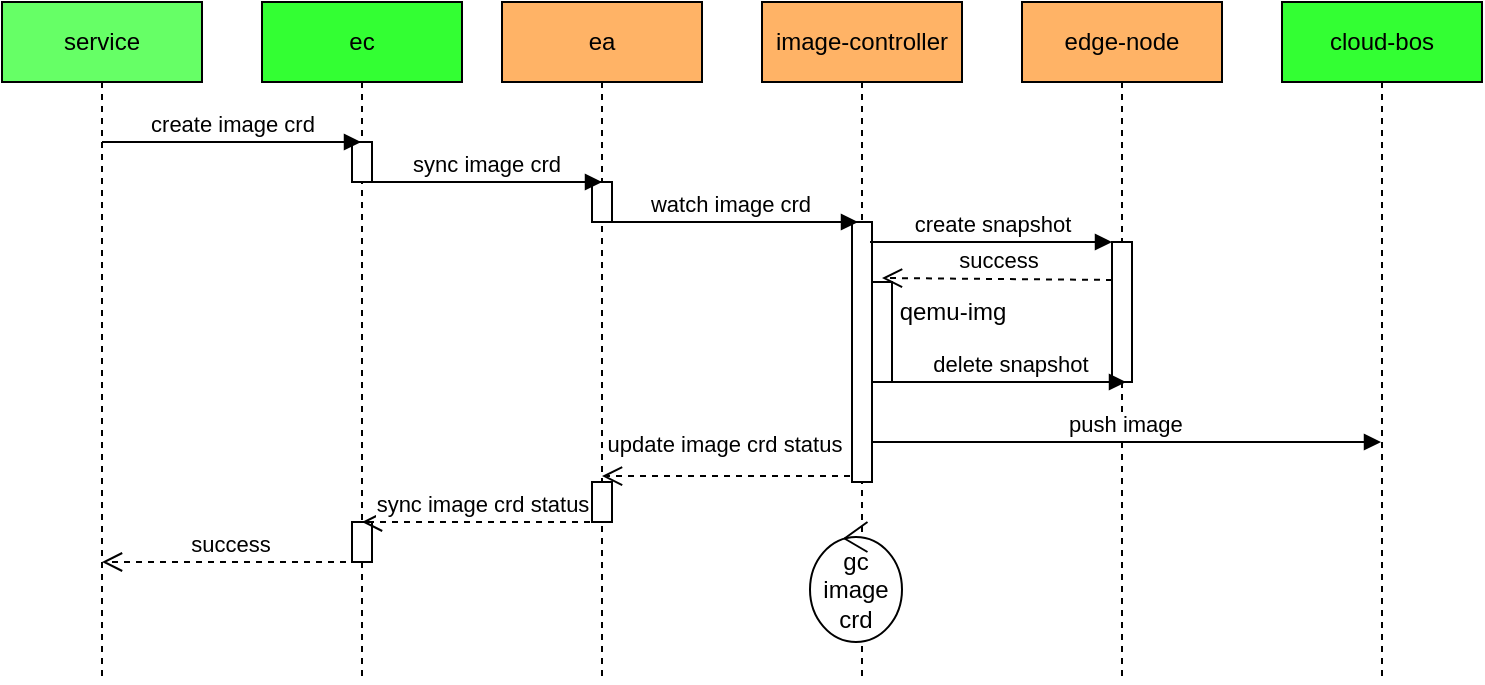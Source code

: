 <mxfile version="13.10.4" type="github"><diagram id="vDKrsg2r3aWzpiPaRx9S" name="Page-1"><mxGraphModel dx="743" dy="402" grid="1" gridSize="10" guides="1" tooltips="1" connect="1" arrows="1" fold="1" page="1" pageScale="1" pageWidth="827" pageHeight="1169" math="0" shadow="0"><root><mxCell id="0"/><mxCell id="1" parent="0"/><mxCell id="dqhMgl3KdzNjkr8ls9Ie-1" value="service" style="shape=umlLifeline;perimeter=lifelinePerimeter;whiteSpace=wrap;html=1;container=1;collapsible=0;recursiveResize=0;outlineConnect=0;fillColor=#66FF66;" vertex="1" parent="1"><mxGeometry x="10" y="30" width="100" height="340" as="geometry"/></mxCell><mxCell id="dqhMgl3KdzNjkr8ls9Ie-2" value="ec" style="shape=umlLifeline;perimeter=lifelinePerimeter;whiteSpace=wrap;html=1;container=1;collapsible=0;recursiveResize=0;outlineConnect=0;fillColor=#33FF33;" vertex="1" parent="1"><mxGeometry x="140" y="30" width="100" height="340" as="geometry"/></mxCell><mxCell id="dqhMgl3KdzNjkr8ls9Ie-12" value="" style="html=1;points=[];perimeter=orthogonalPerimeter;" vertex="1" parent="dqhMgl3KdzNjkr8ls9Ie-2"><mxGeometry x="45" y="70" width="10" height="20" as="geometry"/></mxCell><mxCell id="dqhMgl3KdzNjkr8ls9Ie-29" value="" style="html=1;points=[];perimeter=orthogonalPerimeter;" vertex="1" parent="dqhMgl3KdzNjkr8ls9Ie-2"><mxGeometry x="45" y="260" width="10" height="20" as="geometry"/></mxCell><mxCell id="dqhMgl3KdzNjkr8ls9Ie-3" value="ea" style="shape=umlLifeline;perimeter=lifelinePerimeter;whiteSpace=wrap;html=1;container=1;collapsible=0;recursiveResize=0;outlineConnect=0;fillColor=#FFB366;" vertex="1" parent="1"><mxGeometry x="260" y="30" width="100" height="340" as="geometry"/></mxCell><mxCell id="dqhMgl3KdzNjkr8ls9Ie-13" value="" style="html=1;points=[];perimeter=orthogonalPerimeter;" vertex="1" parent="dqhMgl3KdzNjkr8ls9Ie-3"><mxGeometry x="45" y="90" width="10" height="20" as="geometry"/></mxCell><mxCell id="dqhMgl3KdzNjkr8ls9Ie-26" value="" style="html=1;points=[];perimeter=orthogonalPerimeter;" vertex="1" parent="dqhMgl3KdzNjkr8ls9Ie-3"><mxGeometry x="45" y="240" width="10" height="20" as="geometry"/></mxCell><mxCell id="dqhMgl3KdzNjkr8ls9Ie-4" value="image-controller" style="shape=umlLifeline;perimeter=lifelinePerimeter;whiteSpace=wrap;html=1;container=1;collapsible=0;recursiveResize=0;outlineConnect=0;fillColor=#FFB366;" vertex="1" parent="1"><mxGeometry x="390" y="30" width="100" height="340" as="geometry"/></mxCell><mxCell id="dqhMgl3KdzNjkr8ls9Ie-15" value="" style="html=1;points=[];perimeter=orthogonalPerimeter;" vertex="1" parent="dqhMgl3KdzNjkr8ls9Ie-4"><mxGeometry x="45" y="110" width="10" height="130" as="geometry"/></mxCell><mxCell id="dqhMgl3KdzNjkr8ls9Ie-44" value="gc image crd" style="ellipse;shape=umlControl;whiteSpace=wrap;html=1;" vertex="1" parent="dqhMgl3KdzNjkr8ls9Ie-4"><mxGeometry x="24" y="260" width="46" height="60" as="geometry"/></mxCell><mxCell id="dqhMgl3KdzNjkr8ls9Ie-5" value="edge-node" style="shape=umlLifeline;perimeter=lifelinePerimeter;whiteSpace=wrap;html=1;container=1;collapsible=0;recursiveResize=0;outlineConnect=0;fillColor=#FFB366;" vertex="1" parent="1"><mxGeometry x="520" y="30" width="100" height="340" as="geometry"/></mxCell><mxCell id="dqhMgl3KdzNjkr8ls9Ie-22" value="" style="html=1;points=[];perimeter=orthogonalPerimeter;" vertex="1" parent="dqhMgl3KdzNjkr8ls9Ie-5"><mxGeometry x="45" y="120" width="10" height="70" as="geometry"/></mxCell><mxCell id="dqhMgl3KdzNjkr8ls9Ie-6" value="cloud-bos" style="shape=umlLifeline;perimeter=lifelinePerimeter;whiteSpace=wrap;html=1;container=1;collapsible=0;recursiveResize=0;outlineConnect=0;fillColor=#33FF33;" vertex="1" parent="1"><mxGeometry x="650" y="30" width="100" height="340" as="geometry"/></mxCell><mxCell id="dqhMgl3KdzNjkr8ls9Ie-11" value="create image crd" style="html=1;verticalAlign=bottom;endArrow=block;" edge="1" parent="1" source="dqhMgl3KdzNjkr8ls9Ie-1" target="dqhMgl3KdzNjkr8ls9Ie-2"><mxGeometry width="80" relative="1" as="geometry"><mxPoint x="60" y="100" as="sourcePoint"/><mxPoint x="140" y="100" as="targetPoint"/><Array as="points"><mxPoint x="140" y="100"/></Array></mxGeometry></mxCell><mxCell id="dqhMgl3KdzNjkr8ls9Ie-14" value="sync image crd" style="html=1;verticalAlign=bottom;endArrow=block;exitX=0.8;exitY=1;exitDx=0;exitDy=0;exitPerimeter=0;" edge="1" parent="1" source="dqhMgl3KdzNjkr8ls9Ie-12"><mxGeometry width="80" relative="1" as="geometry"><mxPoint x="210" y="120" as="sourcePoint"/><mxPoint x="310" y="120" as="targetPoint"/><Array as="points"><mxPoint x="260.5" y="120"/></Array></mxGeometry></mxCell><mxCell id="dqhMgl3KdzNjkr8ls9Ie-16" value="watch image crd" style="html=1;verticalAlign=bottom;endArrow=block;exitX=0.8;exitY=1;exitDx=0;exitDy=0;exitPerimeter=0;entryX=0.3;entryY=0;entryDx=0;entryDy=0;entryPerimeter=0;" edge="1" parent="1" target="dqhMgl3KdzNjkr8ls9Ie-15"><mxGeometry width="80" relative="1" as="geometry"><mxPoint x="310" y="140" as="sourcePoint"/><mxPoint x="427" y="140" as="targetPoint"/><Array as="points"><mxPoint x="377.5" y="140"/></Array></mxGeometry></mxCell><mxCell id="dqhMgl3KdzNjkr8ls9Ie-23" value="create snapshot" style="html=1;verticalAlign=bottom;endArrow=block;entryX=0;entryY=0;" edge="1" target="dqhMgl3KdzNjkr8ls9Ie-22" parent="1"><mxGeometry relative="1" as="geometry"><mxPoint x="444" y="150" as="sourcePoint"/></mxGeometry></mxCell><mxCell id="dqhMgl3KdzNjkr8ls9Ie-27" value="update image crd status" style="html=1;verticalAlign=bottom;endArrow=open;dashed=1;endSize=8;exitX=-0.1;exitY=0.977;exitDx=0;exitDy=0;exitPerimeter=0;" edge="1" parent="1" source="dqhMgl3KdzNjkr8ls9Ie-15" target="dqhMgl3KdzNjkr8ls9Ie-3"><mxGeometry x="0.028" y="-7" relative="1" as="geometry"><mxPoint x="440" y="230" as="sourcePoint"/><mxPoint x="360" y="230" as="targetPoint"/><mxPoint as="offset"/></mxGeometry></mxCell><mxCell id="dqhMgl3KdzNjkr8ls9Ie-28" value="&lt;font style=&quot;font-size: 11px&quot;&gt;sync image crd status&lt;/font&gt;" style="html=1;verticalAlign=bottom;endArrow=open;dashed=1;endSize=8;exitX=0.5;exitY=1;exitDx=0;exitDy=0;exitPerimeter=0;" edge="1" parent="1" source="dqhMgl3KdzNjkr8ls9Ie-26" target="dqhMgl3KdzNjkr8ls9Ie-2"><mxGeometry relative="1" as="geometry"><mxPoint x="300" y="250" as="sourcePoint"/><mxPoint x="190" y="250" as="targetPoint"/></mxGeometry></mxCell><mxCell id="dqhMgl3KdzNjkr8ls9Ie-30" value="success" style="html=1;verticalAlign=bottom;endArrow=open;dashed=1;endSize=8;exitX=0.3;exitY=1;exitDx=0;exitDy=0;exitPerimeter=0;" edge="1" parent="1" source="dqhMgl3KdzNjkr8ls9Ie-29" target="dqhMgl3KdzNjkr8ls9Ie-1"><mxGeometry relative="1" as="geometry"><mxPoint x="180" y="270" as="sourcePoint"/><mxPoint x="70" y="270" as="targetPoint"/></mxGeometry></mxCell><mxCell id="dqhMgl3KdzNjkr8ls9Ie-33" value="success" style="html=1;verticalAlign=bottom;endArrow=open;dashed=1;endSize=8;exitX=0;exitY=0.271;exitDx=0;exitDy=0;exitPerimeter=0;" edge="1" parent="1" source="dqhMgl3KdzNjkr8ls9Ie-22"><mxGeometry relative="1" as="geometry"><mxPoint x="560" y="170" as="sourcePoint"/><mxPoint x="450" y="168" as="targetPoint"/><Array as="points"/></mxGeometry></mxCell><mxCell id="dqhMgl3KdzNjkr8ls9Ie-37" value="" style="html=1;points=[];perimeter=orthogonalPerimeter;" vertex="1" parent="1"><mxGeometry x="445" y="170" width="10" height="50" as="geometry"/></mxCell><mxCell id="dqhMgl3KdzNjkr8ls9Ie-39" value="qemu-img" style="text;html=1;resizable=0;autosize=1;align=center;verticalAlign=middle;points=[];fillColor=none;strokeColor=none;rounded=0;" vertex="1" parent="1"><mxGeometry x="450" y="175" width="70" height="20" as="geometry"/></mxCell><mxCell id="dqhMgl3KdzNjkr8ls9Ie-41" value="delete snapshot" style="html=1;verticalAlign=bottom;endArrow=block;exitX=0.8;exitY=1;exitDx=0;exitDy=0;exitPerimeter=0;" edge="1" parent="1"><mxGeometry width="80" relative="1" as="geometry"><mxPoint x="455" y="220" as="sourcePoint"/><mxPoint x="572" y="220" as="targetPoint"/><Array as="points"><mxPoint x="522.5" y="220"/></Array></mxGeometry></mxCell><mxCell id="dqhMgl3KdzNjkr8ls9Ie-42" value="push image&amp;nbsp;" style="html=1;verticalAlign=bottom;endArrow=block;" edge="1" parent="1" source="dqhMgl3KdzNjkr8ls9Ie-15" target="dqhMgl3KdzNjkr8ls9Ie-6"><mxGeometry width="80" relative="1" as="geometry"><mxPoint x="490" y="250" as="sourcePoint"/><mxPoint x="607" y="250" as="targetPoint"/><Array as="points"><mxPoint x="557.5" y="250"/></Array></mxGeometry></mxCell></root></mxGraphModel></diagram></mxfile>